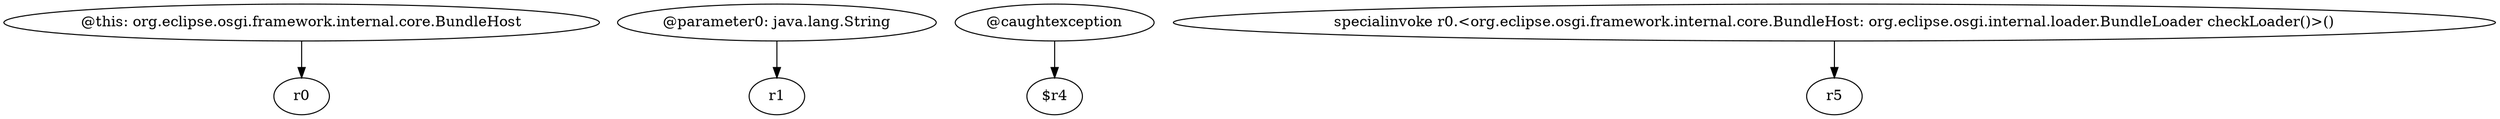 digraph g {
0[label="@this: org.eclipse.osgi.framework.internal.core.BundleHost"]
1[label="r0"]
0->1[label=""]
2[label="@parameter0: java.lang.String"]
3[label="r1"]
2->3[label=""]
4[label="@caughtexception"]
5[label="$r4"]
4->5[label=""]
6[label="specialinvoke r0.<org.eclipse.osgi.framework.internal.core.BundleHost: org.eclipse.osgi.internal.loader.BundleLoader checkLoader()>()"]
7[label="r5"]
6->7[label=""]
}